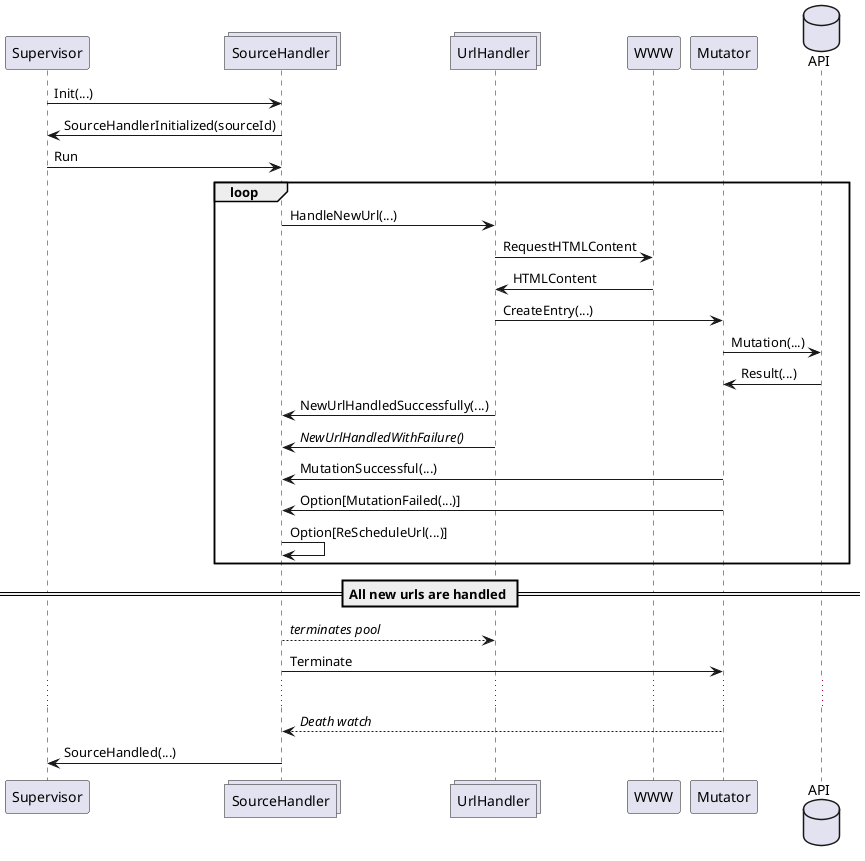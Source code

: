 @startuml
participant Supervisor
collections SourceHandler
collections UrlHandler
participant WWW
participant Mutator
database API


Supervisor -> SourceHandler: Init(...)
SourceHandler -> Supervisor: SourceHandlerInitialized(sourceId)
Supervisor -> SourceHandler: Run

loop
SourceHandler -> UrlHandler: HandleNewUrl(...)
UrlHandler -> WWW: RequestHTMLContent
WWW -> UrlHandler: HTMLContent

UrlHandler -> Mutator: CreateEntry(...)
Mutator -> API: Mutation(...)
API -> Mutator: Result(...)
UrlHandler -> SourceHandler: NewUrlHandledSuccessfully(...)
UrlHandler -> SourceHandler: //NewUrlHandledWithFailure()//
Mutator -> SourceHandler: MutationSuccessful(...)
Mutator -> SourceHandler: Option[MutationFailed(...)]

SourceHandler -> SourceHandler: Option[ReScheduleUrl(...)]
end loop

== All new urls are handled ==

SourceHandler --> UrlHandler: //terminates pool//
SourceHandler -> Mutator: Terminate
...
Mutator --> SourceHandler: //Death watch//

SourceHandler -> Supervisor:SourceHandled(...)
@enduml